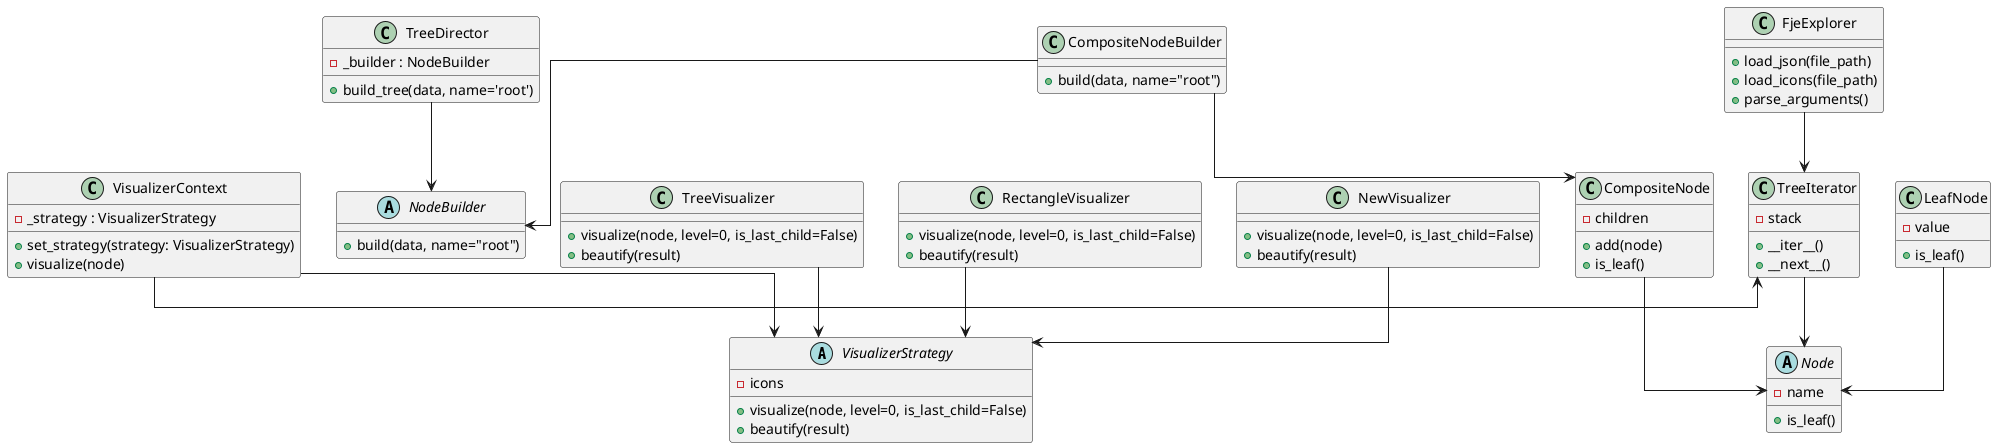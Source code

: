 @startuml
skinparam linetype ortho

abstract class VisualizerStrategy {
    - icons
    + visualize(node, level=0, is_last_child=False)
    + beautify(result)
}

abstract class NodeBuilder {
    + build(data, name="root")
}

abstract class Node {
    - name
    + is_leaf()
}

' Define concrete classes
class FjeExplorer {
    + load_json(file_path)
    + load_icons(file_path)
    + parse_arguments()
}

class TreeIterator {
    - stack
    + __iter__()
    + __next__()
}

class VisualizerContext {
    - _strategy : VisualizerStrategy
    + set_strategy(strategy: VisualizerStrategy)
    + visualize(node)
}

class CompositeNodeBuilder {
    + build(data, name="root")
}

class TreeDirector {
    - _builder : NodeBuilder
    + build_tree(data, name='root')
}

class CompositeNode {
    - children
    + add(node)
    + is_leaf()
}

class LeafNode {
    - value
    + is_leaf()
}

class TreeVisualizer {
    + visualize(node, level=0, is_last_child=False)
    + beautify(result)
}

class RectangleVisualizer {
    + visualize(node, level=0, is_last_child=False)
    + beautify(result)
}

class NewVisualizer {
    + visualize(node, level=0, is_last_child=False)
    + beautify(result)
}

' Define relationships
FjeExplorer -down-> TreeIterator
TreeIterator -down-> Node
VisualizerContext -down-> VisualizerStrategy
VisualizerContext -right-> TreeIterator
CompositeNodeBuilder -down-> NodeBuilder
TreeDirector -down-> NodeBuilder
CompositeNodeBuilder -down-> CompositeNode
CompositeNode -down-> Node
LeafNode -down-> Node
TreeVisualizer -down-> VisualizerStrategy
RectangleVisualizer -down-> VisualizerStrategy
NewVisualizer -down-> VisualizerStrategy

@enduml
